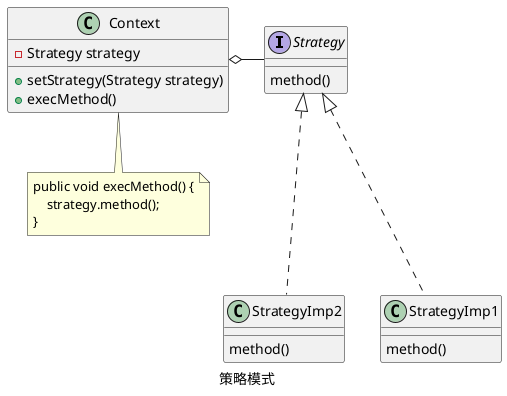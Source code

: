 @startuml
caption 策略模式
interface Strategy

Strategy : method()

class Context {
    - Strategy strategy
    + setStrategy(Strategy strategy)
    + execMethod()
}

note as N1
public void execMethod() {
    strategy.method();
}
end note
Context .. N1

class StrategyImp1 {
    method()
}

class StrategyImp2 {
    method()
}
Strategy -left--o Context
StrategyImp2 -up..|> Strategy
StrategyImp1 -up..|> Strategy

@enduml